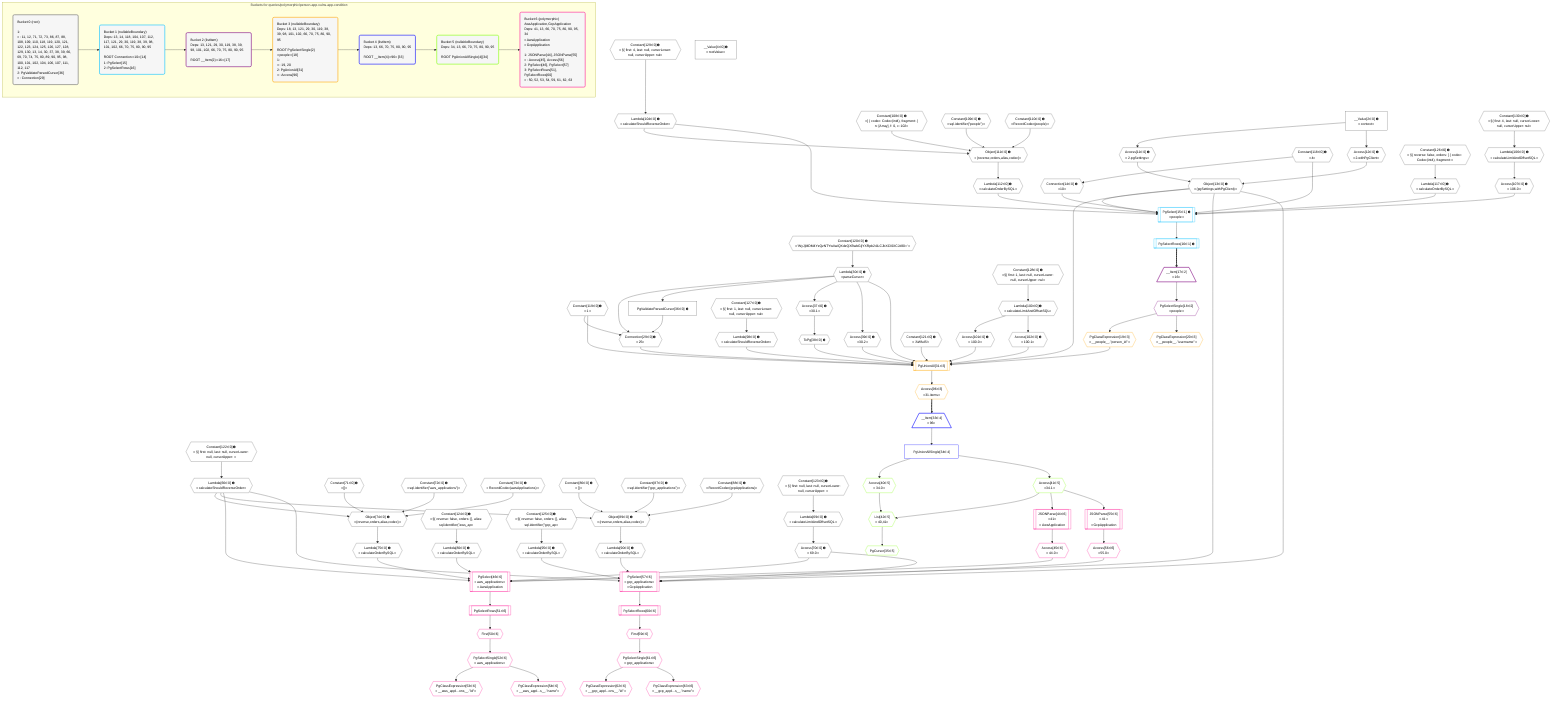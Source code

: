 %%{init: {'themeVariables': { 'fontSize': '12px'}}}%%
graph TD
    classDef path fill:#eee,stroke:#000,color:#000
    classDef plan fill:#fff,stroke-width:1px,color:#000
    classDef itemplan fill:#fff,stroke-width:2px,color:#000
    classDef unbatchedplan fill:#dff,stroke-width:1px,color:#000
    classDef sideeffectplan fill:#fcc,stroke-width:2px,color:#000
    classDef bucket fill:#f6f6f6,color:#000,stroke-width:2px,text-align:left


    %% plan dependencies
    Object74{{"Object[74∈0] ➊<br />ᐸ{reverse,orders,alias,codec}ᐳ"}}:::plan
    Lambda66{{"Lambda[66∈0] ➊<br />ᐸcalculateShouldReverseOrderᐳ"}}:::plan
    Constant71{{"Constant[71∈0] ➊<br />ᐸ[]ᐳ"}}:::plan
    Constant72{{"Constant[72∈0] ➊<br />ᐸsql.identifier(”aws_applications”)ᐳ"}}:::plan
    Constant73{{"Constant[73∈0] ➊<br />ᐸRecordCodec(awsApplications)ᐳ"}}:::plan
    Lambda66 & Constant71 & Constant72 & Constant73 --> Object74
    Object89{{"Object[89∈0] ➊<br />ᐸ{reverse,orders,alias,codec}ᐳ"}}:::plan
    Constant86{{"Constant[86∈0] ➊<br />ᐸ[]ᐳ"}}:::plan
    Constant87{{"Constant[87∈0] ➊<br />ᐸsql.identifier(”gcp_applications”)ᐳ"}}:::plan
    Constant88{{"Constant[88∈0] ➊<br />ᐸRecordCodec(gcpApplications)ᐳ"}}:::plan
    Lambda66 & Constant86 & Constant87 & Constant88 --> Object89
    Object111{{"Object[111∈0] ➊<br />ᐸ{reverse,orders,alias,codec}ᐳ"}}:::plan
    Lambda104{{"Lambda[104∈0] ➊<br />ᐸcalculateShouldReverseOrderᐳ"}}:::plan
    Constant108{{"Constant[108∈0] ➊<br />ᐸ[ { codec: Codec(int4), fragment: { n: [Array], f: 0, c: 102ᐳ"}}:::plan
    Constant109{{"Constant[109∈0] ➊<br />ᐸsql.identifier(”people”)ᐳ"}}:::plan
    Constant110{{"Constant[110∈0] ➊<br />ᐸRecordCodec(people)ᐳ"}}:::plan
    Lambda104 & Constant108 & Constant109 & Constant110 --> Object111
    Connection29{{"Connection[29∈0] ➊<br />ᐸ25ᐳ"}}:::plan
    Constant119{{"Constant[119∈0] ➊<br />ᐸ1ᐳ"}}:::plan
    Lambda30{{"Lambda[30∈0] ➊<br />ᐸparseCursorᐳ"}}:::plan
    PgValidateParsedCursor36["PgValidateParsedCursor[36∈0] ➊"]:::plan
    Constant119 & Lambda30 & PgValidateParsedCursor36 --> Connection29
    Object13{{"Object[13∈0] ➊<br />ᐸ{pgSettings,withPgClient}ᐳ"}}:::plan
    Access11{{"Access[11∈0] ➊<br />ᐸ2.pgSettingsᐳ"}}:::plan
    Access12{{"Access[12∈0] ➊<br />ᐸ2.withPgClientᐳ"}}:::plan
    Access11 & Access12 --> Object13
    __Value2["__Value[2∈0] ➊<br />ᐸcontextᐳ"]:::plan
    __Value2 --> Access11
    __Value2 --> Access12
    Connection14{{"Connection[14∈0] ➊<br />ᐸ10ᐳ"}}:::plan
    Constant118{{"Constant[118∈0] ➊<br />ᐸ4ᐳ"}}:::plan
    Constant118 --> Connection14
    Constant120{{"Constant[120∈0] ➊<br />ᐸ'WyJjMDM4YzQzNTYwIiwiQXdzQXBwbGljYXRpb24iLCJbXCI0XCJdIl0='ᐳ"}}:::plan
    Constant120 --> Lambda30
    Lambda30 --> PgValidateParsedCursor36
    Access37{{"Access[37∈0] ➊<br />ᐸ30.1ᐳ"}}:::plan
    Lambda30 --> Access37
    ToPg38{{"ToPg[38∈0] ➊"}}:::plan
    Access37 --> ToPg38
    Access39{{"Access[39∈0] ➊<br />ᐸ30.2ᐳ"}}:::plan
    Lambda30 --> Access39
    Constant122{{"Constant[122∈0] ➊<br />ᐸ§{ first: null, last: null, cursorLower: null, cursorUpper: ᐳ"}}:::plan
    Constant122 --> Lambda66
    Lambda69{{"Lambda[69∈0] ➊<br />ᐸcalculateLimitAndOffsetSQLᐳ"}}:::plan
    Constant123{{"Constant[123∈0] ➊<br />ᐸ§{ first: null, last: null, cursorLower: null, cursorUpper: ᐳ"}}:::plan
    Constant123 --> Lambda69
    Access70{{"Access[70∈0] ➊<br />ᐸ69.0ᐳ"}}:::plan
    Lambda69 --> Access70
    Lambda75{{"Lambda[75∈0] ➊<br />ᐸcalculateOrderBySQLᐳ"}}:::plan
    Object74 --> Lambda75
    Lambda80{{"Lambda[80∈0] ➊<br />ᐸcalculateOrderBySQLᐳ"}}:::plan
    Constant124{{"Constant[124∈0] ➊<br />ᐸ§{ reverse: false, orders: [], alias: sql.identifier(”aws_apᐳ"}}:::plan
    Constant124 --> Lambda80
    Lambda90{{"Lambda[90∈0] ➊<br />ᐸcalculateOrderBySQLᐳ"}}:::plan
    Object89 --> Lambda90
    Lambda95{{"Lambda[95∈0] ➊<br />ᐸcalculateOrderBySQLᐳ"}}:::plan
    Constant125{{"Constant[125∈0] ➊<br />ᐸ§{ reverse: false, orders: [], alias: sql.identifier(”gcp_apᐳ"}}:::plan
    Constant125 --> Lambda95
    Lambda98{{"Lambda[98∈0] ➊<br />ᐸcalculateShouldReverseOrderᐳ"}}:::plan
    Constant127{{"Constant[127∈0] ➊<br />ᐸ§{ first: 1, last: null, cursorLower: null, cursorUpper: nulᐳ"}}:::plan
    Constant127 --> Lambda98
    Lambda100{{"Lambda[100∈0] ➊<br />ᐸcalculateLimitAndOffsetSQLᐳ"}}:::plan
    Constant128{{"Constant[128∈0] ➊<br />ᐸ§{ first: 1, last: null, cursorLower: null, cursorUpper: nulᐳ"}}:::plan
    Constant128 --> Lambda100
    Access101{{"Access[101∈0] ➊<br />ᐸ100.0ᐳ"}}:::plan
    Lambda100 --> Access101
    Access102{{"Access[102∈0] ➊<br />ᐸ100.1ᐳ"}}:::plan
    Lambda100 --> Access102
    Constant129{{"Constant[129∈0] ➊<br />ᐸ§{ first: 4, last: null, cursorLower: null, cursorUpper: nulᐳ"}}:::plan
    Constant129 --> Lambda104
    Lambda106{{"Lambda[106∈0] ➊<br />ᐸcalculateLimitAndOffsetSQLᐳ"}}:::plan
    Constant130{{"Constant[130∈0] ➊<br />ᐸ§{ first: 4, last: null, cursorLower: null, cursorUpper: nulᐳ"}}:::plan
    Constant130 --> Lambda106
    Access107{{"Access[107∈0] ➊<br />ᐸ106.0ᐳ"}}:::plan
    Lambda106 --> Access107
    Lambda112{{"Lambda[112∈0] ➊<br />ᐸcalculateOrderBySQLᐳ"}}:::plan
    Object111 --> Lambda112
    Lambda117{{"Lambda[117∈0] ➊<br />ᐸcalculateOrderBySQLᐳ"}}:::plan
    Constant126{{"Constant[126∈0] ➊<br />ᐸ§{ reverse: false, orders: [ { codec: Codec(int4), fragment:ᐳ"}}:::plan
    Constant126 --> Lambda117
    __Value4["__Value[4∈0] ➊<br />ᐸrootValueᐳ"]:::plan
    Constant121{{"Constant[121∈0] ➊<br />ᐸ'AWfulS'ᐳ"}}:::plan
    PgSelect15[["PgSelect[15∈1] ➊<br />ᐸpeopleᐳ"]]:::plan
    Object13 & Connection14 & Constant118 & Lambda104 & Access107 & Lambda112 & Lambda117 --> PgSelect15
    PgSelectRows16[["PgSelectRows[16∈1] ➊"]]:::plan
    PgSelect15 --> PgSelectRows16
    __Item17[/"__Item[17∈2]<br />ᐸ16ᐳ"\]:::itemplan
    PgSelectRows16 ==> __Item17
    PgSelectSingle18{{"PgSelectSingle[18∈2]<br />ᐸpeopleᐳ"}}:::plan
    __Item17 --> PgSelectSingle18
    PgUnionAll31[["PgUnionAll[31∈3]"]]:::plan
    PgClassExpression19{{"PgClassExpression[19∈3]<br />ᐸ__people__.”person_id”ᐳ"}}:::plan
    Object13 & PgClassExpression19 & Constant121 & Connection29 & Lambda30 & Constant119 & ToPg38 & Access39 & Lambda98 & Access101 & Access102 --> PgUnionAll31
    PgSelectSingle18 --> PgClassExpression19
    PgClassExpression20{{"PgClassExpression[20∈3]<br />ᐸ__people__.”username”ᐳ"}}:::plan
    PgSelectSingle18 --> PgClassExpression20
    Access96{{"Access[96∈3]<br />ᐸ31.itemsᐳ"}}:::plan
    PgUnionAll31 --> Access96
    __Item33[/"__Item[33∈4]<br />ᐸ96ᐳ"\]:::itemplan
    Access96 ==> __Item33
    PgUnionAllSingle34["PgUnionAllSingle[34∈4]"]:::plan
    __Item33 --> PgUnionAllSingle34
    List42{{"List[42∈5]<br />ᐸ40,41ᐳ"}}:::plan
    Access40{{"Access[40∈5]<br />ᐸ34.0ᐳ"}}:::plan
    Access41{{"Access[41∈5]<br />ᐸ34.1ᐳ"}}:::plan
    Access40 & Access41 --> List42
    PgCursor35{{"PgCursor[35∈5]"}}:::plan
    List42 --> PgCursor35
    PgUnionAllSingle34 --> Access40
    PgUnionAllSingle34 --> Access41
    PgSelect46[["PgSelect[46∈6]<br />ᐸaws_applicationsᐳ<br />ᐳAwsApplication"]]:::plan
    Access45{{"Access[45∈6]<br />ᐸ44.0ᐳ"}}:::plan
    Object13 & Access45 & Lambda66 & Access70 & Lambda75 & Lambda80 --> PgSelect46
    PgSelect57[["PgSelect[57∈6]<br />ᐸgcp_applicationsᐳ<br />ᐳGcpApplication"]]:::plan
    Access56{{"Access[56∈6]<br />ᐸ55.0ᐳ"}}:::plan
    Object13 & Access56 & Lambda66 & Access70 & Lambda90 & Lambda95 --> PgSelect57
    JSONParse44[["JSONParse[44∈6]<br />ᐸ41ᐳ<br />ᐳAwsApplication"]]:::plan
    Access41 --> JSONParse44
    JSONParse44 --> Access45
    First50{{"First[50∈6]"}}:::plan
    PgSelectRows51[["PgSelectRows[51∈6]"]]:::plan
    PgSelectRows51 --> First50
    PgSelect46 --> PgSelectRows51
    PgSelectSingle52{{"PgSelectSingle[52∈6]<br />ᐸaws_applicationsᐳ"}}:::plan
    First50 --> PgSelectSingle52
    PgClassExpression53{{"PgClassExpression[53∈6]<br />ᐸ__aws_appl...ons__.”id”ᐳ"}}:::plan
    PgSelectSingle52 --> PgClassExpression53
    PgClassExpression54{{"PgClassExpression[54∈6]<br />ᐸ__aws_appl...s__.”name”ᐳ"}}:::plan
    PgSelectSingle52 --> PgClassExpression54
    JSONParse55[["JSONParse[55∈6]<br />ᐸ41ᐳ<br />ᐳGcpApplication"]]:::plan
    Access41 --> JSONParse55
    JSONParse55 --> Access56
    First59{{"First[59∈6]"}}:::plan
    PgSelectRows60[["PgSelectRows[60∈6]"]]:::plan
    PgSelectRows60 --> First59
    PgSelect57 --> PgSelectRows60
    PgSelectSingle61{{"PgSelectSingle[61∈6]<br />ᐸgcp_applicationsᐳ"}}:::plan
    First59 --> PgSelectSingle61
    PgClassExpression62{{"PgClassExpression[62∈6]<br />ᐸ__gcp_appl...ons__.”id”ᐳ"}}:::plan
    PgSelectSingle61 --> PgClassExpression62
    PgClassExpression63{{"PgClassExpression[63∈6]<br />ᐸ__gcp_appl...s__.”name”ᐳ"}}:::plan
    PgSelectSingle61 --> PgClassExpression63

    %% define steps

    subgraph "Buckets for queries/polymorphic/person-app-vulns.app-condition"
    Bucket0("Bucket 0 (root)<br /><br />1: <br />ᐳ: 11, 12, 71, 72, 73, 86, 87, 88, 108, 109, 110, 118, 119, 120, 121, 122, 123, 124, 125, 126, 127, 128, 129, 130, 13, 14, 30, 37, 38, 39, 66, 69, 70, 74, 75, 80, 89, 90, 95, 98, 100, 101, 102, 104, 106, 107, 111, 112, 117<br />2: PgValidateParsedCursor[36]<br />ᐳ: Connection[29]"):::bucket
    classDef bucket0 stroke:#696969
    class Bucket0,__Value2,__Value4,Access11,Access12,Object13,Connection14,Connection29,Lambda30,PgValidateParsedCursor36,Access37,ToPg38,Access39,Lambda66,Lambda69,Access70,Constant71,Constant72,Constant73,Object74,Lambda75,Lambda80,Constant86,Constant87,Constant88,Object89,Lambda90,Lambda95,Lambda98,Lambda100,Access101,Access102,Lambda104,Lambda106,Access107,Constant108,Constant109,Constant110,Object111,Lambda112,Lambda117,Constant118,Constant119,Constant120,Constant121,Constant122,Constant123,Constant124,Constant125,Constant126,Constant127,Constant128,Constant129,Constant130 bucket0
    Bucket1("Bucket 1 (nullableBoundary)<br />Deps: 13, 14, 118, 104, 107, 112, 117, 121, 29, 30, 119, 38, 39, 98, 101, 102, 66, 70, 75, 80, 90, 95<br /><br />ROOT Connectionᐸ10ᐳ[14]<br />1: PgSelect[15]<br />2: PgSelectRows[16]"):::bucket
    classDef bucket1 stroke:#00bfff
    class Bucket1,PgSelect15,PgSelectRows16 bucket1
    Bucket2("Bucket 2 (listItem)<br />Deps: 13, 121, 29, 30, 119, 38, 39, 98, 101, 102, 66, 70, 75, 80, 90, 95<br /><br />ROOT __Item{2}ᐸ16ᐳ[17]"):::bucket
    classDef bucket2 stroke:#7f007f
    class Bucket2,__Item17,PgSelectSingle18 bucket2
    Bucket3("Bucket 3 (nullableBoundary)<br />Deps: 18, 13, 121, 29, 30, 119, 38, 39, 98, 101, 102, 66, 70, 75, 80, 90, 95<br /><br />ROOT PgSelectSingle{2}ᐸpeopleᐳ[18]<br />1: <br />ᐳ: 19, 20<br />2: PgUnionAll[31]<br />ᐳ: Access[96]"):::bucket
    classDef bucket3 stroke:#ffa500
    class Bucket3,PgClassExpression19,PgClassExpression20,PgUnionAll31,Access96 bucket3
    Bucket4("Bucket 4 (listItem)<br />Deps: 13, 66, 70, 75, 80, 90, 95<br /><br />ROOT __Item{4}ᐸ96ᐳ[33]"):::bucket
    classDef bucket4 stroke:#0000ff
    class Bucket4,__Item33,PgUnionAllSingle34 bucket4
    Bucket5("Bucket 5 (nullableBoundary)<br />Deps: 34, 13, 66, 70, 75, 80, 90, 95<br /><br />ROOT PgUnionAllSingle{4}[34]"):::bucket
    classDef bucket5 stroke:#7fff00
    class Bucket5,PgCursor35,Access40,Access41,List42 bucket5
    Bucket6("Bucket 6 (polymorphic)<br />AwsApplication,GcpApplication<br />Deps: 41, 13, 66, 70, 75, 80, 90, 95, 34<br />ᐳAwsApplication<br />ᐳGcpApplication<br /><br />1: JSONParse[44], JSONParse[55]<br />ᐳ: Access[45], Access[56]<br />2: PgSelect[46], PgSelect[57]<br />3: PgSelectRows[51], PgSelectRows[60]<br />ᐳ: 50, 52, 53, 54, 59, 61, 62, 63"):::bucket
    classDef bucket6 stroke:#ff1493
    class Bucket6,JSONParse44,Access45,PgSelect46,First50,PgSelectRows51,PgSelectSingle52,PgClassExpression53,PgClassExpression54,JSONParse55,Access56,PgSelect57,First59,PgSelectRows60,PgSelectSingle61,PgClassExpression62,PgClassExpression63 bucket6
    Bucket0 --> Bucket1
    Bucket1 --> Bucket2
    Bucket2 --> Bucket3
    Bucket3 --> Bucket4
    Bucket4 --> Bucket5
    Bucket5 --> Bucket6
    end
